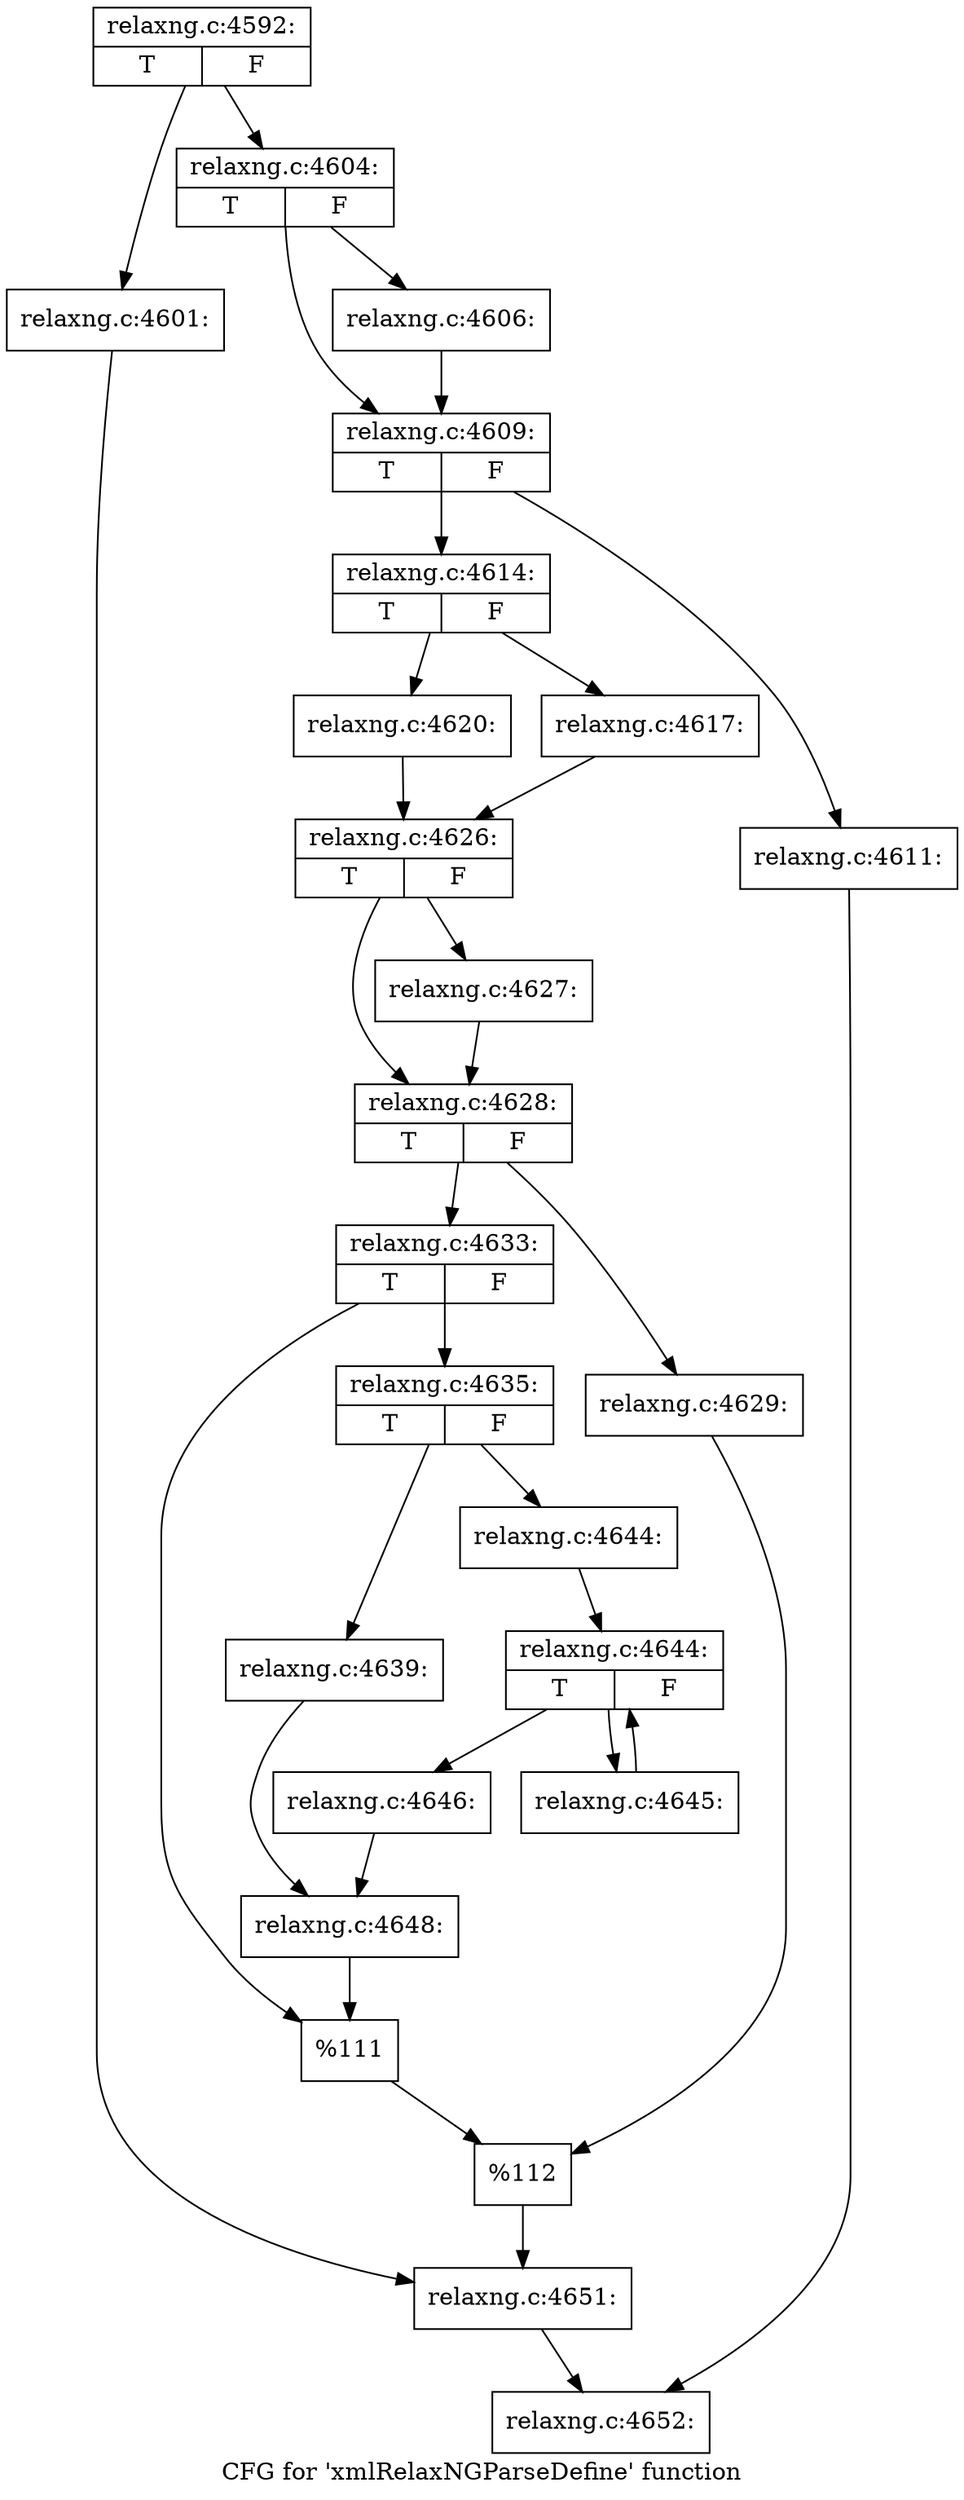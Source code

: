 digraph "CFG for 'xmlRelaxNGParseDefine' function" {
	label="CFG for 'xmlRelaxNGParseDefine' function";

	Node0x3c36750 [shape=record,label="{relaxng.c:4592:|{<s0>T|<s1>F}}"];
	Node0x3c36750 -> Node0x3c41460;
	Node0x3c36750 -> Node0x3c41500;
	Node0x3c41460 [shape=record,label="{relaxng.c:4601:}"];
	Node0x3c41460 -> Node0x3c414b0;
	Node0x3c41500 [shape=record,label="{relaxng.c:4604:|{<s0>T|<s1>F}}"];
	Node0x3c41500 -> Node0x3c41fa0;
	Node0x3c41500 -> Node0x3c41ff0;
	Node0x3c41fa0 [shape=record,label="{relaxng.c:4606:}"];
	Node0x3c41fa0 -> Node0x3c41ff0;
	Node0x3c41ff0 [shape=record,label="{relaxng.c:4609:|{<s0>T|<s1>F}}"];
	Node0x3c41ff0 -> Node0x3b3a010;
	Node0x3c41ff0 -> Node0x3b3a060;
	Node0x3b3a010 [shape=record,label="{relaxng.c:4611:}"];
	Node0x3b3a010 -> Node0x3c3fd30;
	Node0x3b3a060 [shape=record,label="{relaxng.c:4614:|{<s0>T|<s1>F}}"];
	Node0x3b3a060 -> Node0x3c44980;
	Node0x3b3a060 -> Node0x3c44a20;
	Node0x3c44980 [shape=record,label="{relaxng.c:4617:}"];
	Node0x3c44980 -> Node0x3c449d0;
	Node0x3c44a20 [shape=record,label="{relaxng.c:4620:}"];
	Node0x3c44a20 -> Node0x3c449d0;
	Node0x3c449d0 [shape=record,label="{relaxng.c:4626:|{<s0>T|<s1>F}}"];
	Node0x3c449d0 -> Node0x38c3930;
	Node0x3c449d0 -> Node0x3c462d0;
	Node0x38c3930 [shape=record,label="{relaxng.c:4627:}"];
	Node0x38c3930 -> Node0x3c462d0;
	Node0x3c462d0 [shape=record,label="{relaxng.c:4628:|{<s0>T|<s1>F}}"];
	Node0x3c462d0 -> Node0x3c46600;
	Node0x3c462d0 -> Node0x3c474e0;
	Node0x3c46600 [shape=record,label="{relaxng.c:4629:}"];
	Node0x3c46600 -> Node0x3c47490;
	Node0x3c474e0 [shape=record,label="{relaxng.c:4633:|{<s0>T|<s1>F}}"];
	Node0x3c474e0 -> Node0x3c486d0;
	Node0x3c474e0 -> Node0x3c48720;
	Node0x3c486d0 [shape=record,label="{relaxng.c:4635:|{<s0>T|<s1>F}}"];
	Node0x3c486d0 -> Node0x3c49260;
	Node0x3c486d0 -> Node0x3c49300;
	Node0x3c49260 [shape=record,label="{relaxng.c:4639:}"];
	Node0x3c49260 -> Node0x3c492b0;
	Node0x3c49300 [shape=record,label="{relaxng.c:4644:}"];
	Node0x3c49300 -> Node0x3c49cd0;
	Node0x3c49cd0 [shape=record,label="{relaxng.c:4644:|{<s0>T|<s1>F}}"];
	Node0x3c49cd0 -> Node0x3c4a1b0;
	Node0x3c49cd0 -> Node0x3c49eb0;
	Node0x3c4a1b0 [shape=record,label="{relaxng.c:4645:}"];
	Node0x3c4a1b0 -> Node0x3c49cd0;
	Node0x3c49eb0 [shape=record,label="{relaxng.c:4646:}"];
	Node0x3c49eb0 -> Node0x3c492b0;
	Node0x3c492b0 [shape=record,label="{relaxng.c:4648:}"];
	Node0x3c492b0 -> Node0x3c48720;
	Node0x3c48720 [shape=record,label="{%111}"];
	Node0x3c48720 -> Node0x3c47490;
	Node0x3c47490 [shape=record,label="{%112}"];
	Node0x3c47490 -> Node0x3c414b0;
	Node0x3c414b0 [shape=record,label="{relaxng.c:4651:}"];
	Node0x3c414b0 -> Node0x3c3fd30;
	Node0x3c3fd30 [shape=record,label="{relaxng.c:4652:}"];
}
